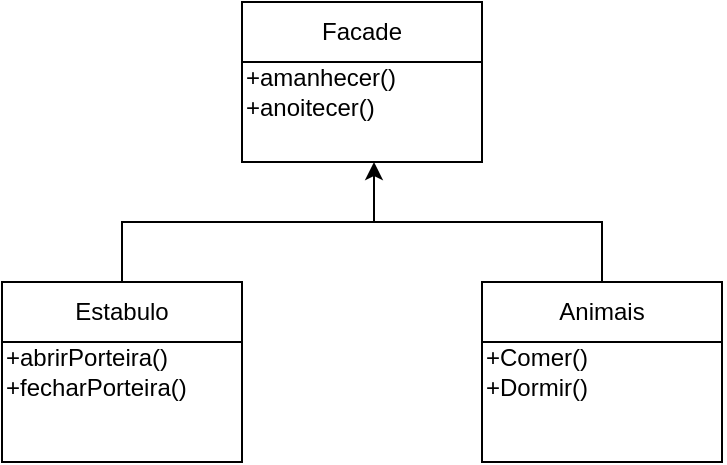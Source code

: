 <mxfile version="21.2.1">
  <diagram name="Página-1" id="sD4t2cWrA4aCVgvibXGR">
    <mxGraphModel dx="1009" dy="542" grid="1" gridSize="10" guides="1" tooltips="1" connect="1" arrows="1" fold="1" page="1" pageScale="1" pageWidth="827" pageHeight="1169" math="0" shadow="0">
      <root>
        <mxCell id="0" />
        <mxCell id="1" parent="0" />
        <mxCell id="kOxXrr4pjlTqvBZ5SI2f-1" value="" style="rounded=0;whiteSpace=wrap;html=1;" parent="1" vertex="1">
          <mxGeometry x="294" y="70" width="120" height="80" as="geometry" />
        </mxCell>
        <mxCell id="kOxXrr4pjlTqvBZ5SI2f-2" value="" style="rounded=0;whiteSpace=wrap;html=1;" parent="1" vertex="1">
          <mxGeometry x="174" y="210" width="120" height="90" as="geometry" />
        </mxCell>
        <mxCell id="kOxXrr4pjlTqvBZ5SI2f-4" value="" style="rounded=0;whiteSpace=wrap;html=1;" parent="1" vertex="1">
          <mxGeometry x="414" y="210" width="120" height="90" as="geometry" />
        </mxCell>
        <mxCell id="kOxXrr4pjlTqvBZ5SI2f-5" value="" style="endArrow=none;html=1;rounded=0;" parent="1" edge="1">
          <mxGeometry width="50" height="50" relative="1" as="geometry">
            <mxPoint x="294" y="100" as="sourcePoint" />
            <mxPoint x="414" y="100" as="targetPoint" />
          </mxGeometry>
        </mxCell>
        <mxCell id="kOxXrr4pjlTqvBZ5SI2f-6" value="Facade" style="text;html=1;strokeColor=none;fillColor=none;align=center;verticalAlign=middle;whiteSpace=wrap;rounded=0;" parent="1" vertex="1">
          <mxGeometry x="324" y="70" width="60" height="30" as="geometry" />
        </mxCell>
        <mxCell id="kOxXrr4pjlTqvBZ5SI2f-7" value="" style="endArrow=none;html=1;rounded=0;entryX=1;entryY=0.333;entryDx=0;entryDy=0;entryPerimeter=0;" parent="1" target="kOxXrr4pjlTqvBZ5SI2f-4" edge="1">
          <mxGeometry width="50" height="50" relative="1" as="geometry">
            <mxPoint x="414" y="240" as="sourcePoint" />
            <mxPoint x="464" y="190" as="targetPoint" />
          </mxGeometry>
        </mxCell>
        <mxCell id="kOxXrr4pjlTqvBZ5SI2f-9" value="" style="endArrow=none;html=1;rounded=0;" parent="1" edge="1">
          <mxGeometry width="50" height="50" relative="1" as="geometry">
            <mxPoint x="174" y="240" as="sourcePoint" />
            <mxPoint x="294" y="240" as="targetPoint" />
            <Array as="points" />
          </mxGeometry>
        </mxCell>
        <mxCell id="kOxXrr4pjlTqvBZ5SI2f-10" value="Animais" style="text;html=1;strokeColor=none;fillColor=none;align=center;verticalAlign=middle;whiteSpace=wrap;rounded=0;" parent="1" vertex="1">
          <mxGeometry x="444" y="210" width="60" height="30" as="geometry" />
        </mxCell>
        <mxCell id="kOxXrr4pjlTqvBZ5SI2f-12" value="Estabulo" style="text;html=1;strokeColor=none;fillColor=none;align=center;verticalAlign=middle;whiteSpace=wrap;rounded=0;" parent="1" vertex="1">
          <mxGeometry x="204" y="210" width="60" height="30" as="geometry" />
        </mxCell>
        <mxCell id="kOxXrr4pjlTqvBZ5SI2f-13" value="+abrirPorteira()&lt;br&gt;+fecharPorteira()" style="text;html=1;strokeColor=none;fillColor=none;align=left;verticalAlign=middle;whiteSpace=wrap;rounded=0;" parent="1" vertex="1">
          <mxGeometry x="174" y="240" width="60" height="30" as="geometry" />
        </mxCell>
        <mxCell id="kOxXrr4pjlTqvBZ5SI2f-14" value="+Comer()&lt;br&gt;+Dormir()" style="text;html=1;strokeColor=none;fillColor=none;align=left;verticalAlign=middle;whiteSpace=wrap;rounded=0;" parent="1" vertex="1">
          <mxGeometry x="414" y="240" width="60" height="30" as="geometry" />
        </mxCell>
        <mxCell id="yZ0zoy5VJ8srOEhKqM4--4" value="" style="endArrow=classic;html=1;rounded=0;exitX=0.5;exitY=0;exitDx=0;exitDy=0;" edge="1" parent="1" source="kOxXrr4pjlTqvBZ5SI2f-12">
          <mxGeometry width="50" height="50" relative="1" as="geometry">
            <mxPoint x="310" y="200" as="sourcePoint" />
            <mxPoint x="360" y="150" as="targetPoint" />
            <Array as="points">
              <mxPoint x="234" y="180" />
              <mxPoint x="360" y="180" />
            </Array>
          </mxGeometry>
        </mxCell>
        <mxCell id="yZ0zoy5VJ8srOEhKqM4--5" value="" style="endArrow=none;html=1;rounded=0;" edge="1" parent="1">
          <mxGeometry width="50" height="50" relative="1" as="geometry">
            <mxPoint x="474" y="210" as="sourcePoint" />
            <mxPoint x="360" y="180" as="targetPoint" />
            <Array as="points">
              <mxPoint x="474" y="180" />
            </Array>
          </mxGeometry>
        </mxCell>
        <mxCell id="yZ0zoy5VJ8srOEhKqM4--6" value="+amanhecer()&lt;br&gt;+anoitecer()" style="text;html=1;strokeColor=none;fillColor=none;align=left;verticalAlign=middle;whiteSpace=wrap;rounded=0;" vertex="1" parent="1">
          <mxGeometry x="294" y="100" width="60" height="30" as="geometry" />
        </mxCell>
      </root>
    </mxGraphModel>
  </diagram>
</mxfile>
